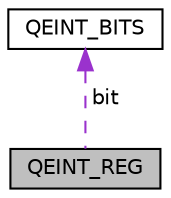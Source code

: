 digraph "QEINT_REG"
{
  edge [fontname="Helvetica",fontsize="10",labelfontname="Helvetica",labelfontsize="10"];
  node [fontname="Helvetica",fontsize="10",shape=record];
  Node1 [label="QEINT_REG",height=0.2,width=0.4,color="black", fillcolor="grey75", style="filled", fontcolor="black"];
  Node2 -> Node1 [dir="back",color="darkorchid3",fontsize="10",style="dashed",label=" bit" ,fontname="Helvetica"];
  Node2 [label="QEINT_BITS",height=0.2,width=0.4,color="black", fillcolor="white", style="filled",URL="$struct_q_e_i_n_t___b_i_t_s.html"];
}
